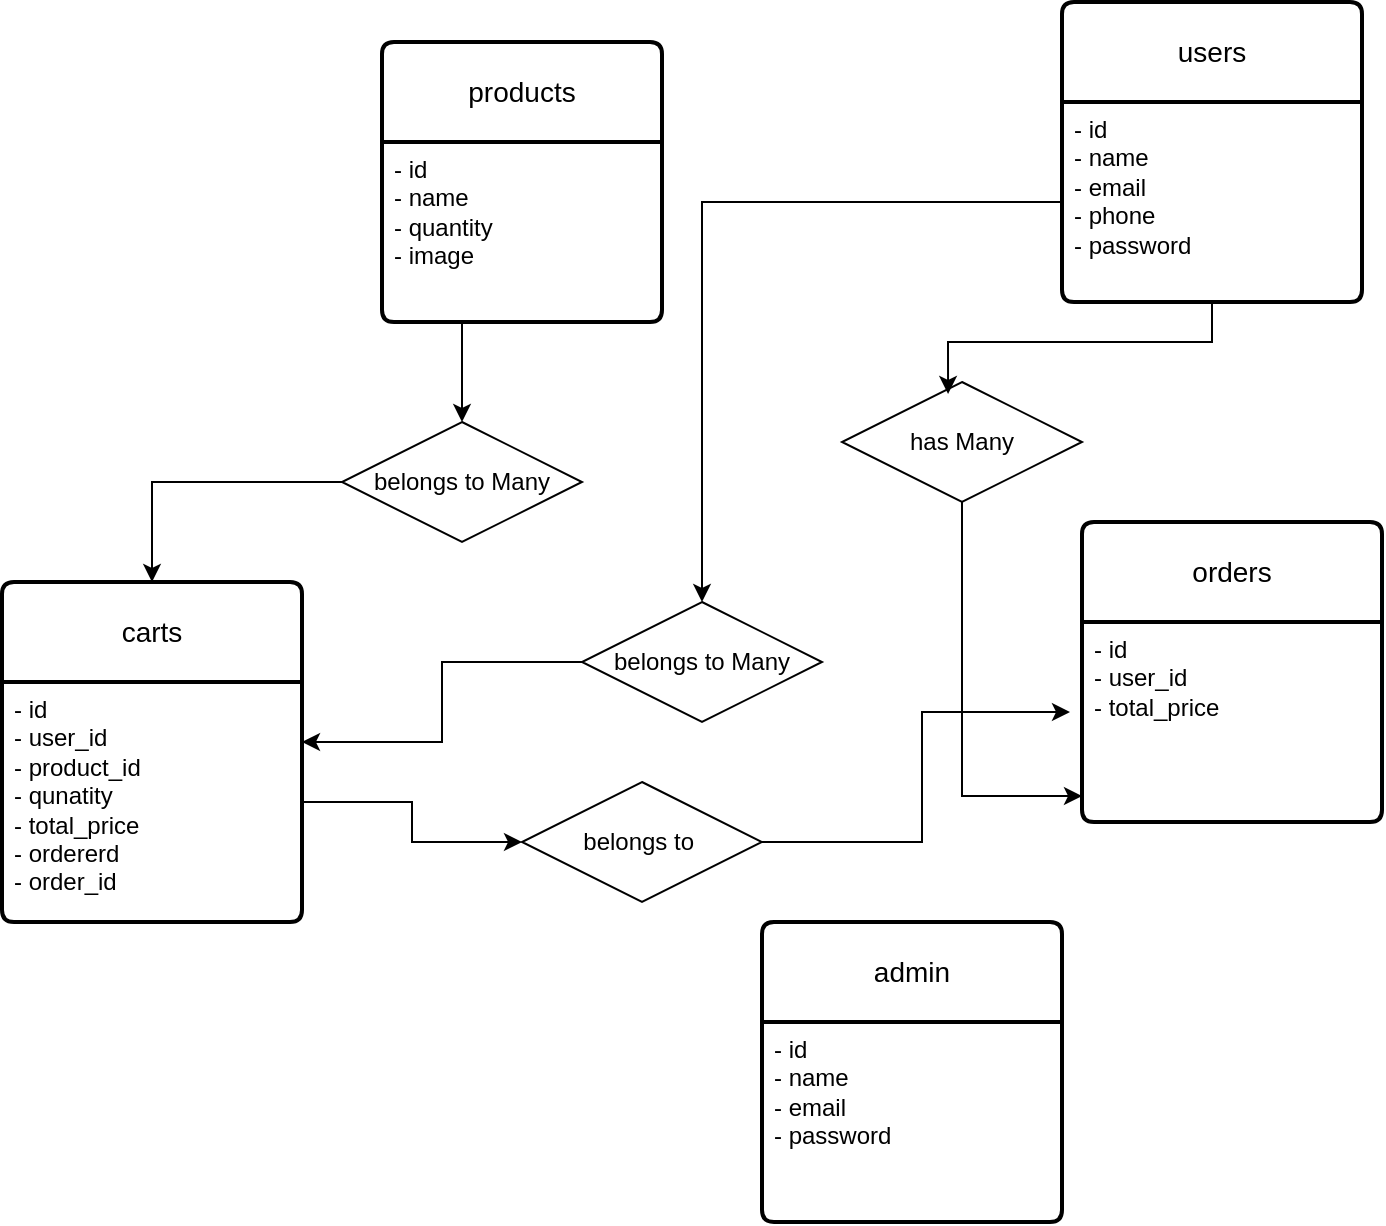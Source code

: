 <mxfile version="22.1.11" type="device">
  <diagram name="Page-1" id="ety1283idLp0YJDh-C_R">
    <mxGraphModel dx="832" dy="481" grid="1" gridSize="10" guides="1" tooltips="1" connect="1" arrows="1" fold="1" page="1" pageScale="1" pageWidth="850" pageHeight="1100" math="0" shadow="0">
      <root>
        <mxCell id="0" />
        <mxCell id="1" parent="0" />
        <mxCell id="6ydeNrnkXGa7uA5AENYJ-1" value="users" style="swimlane;childLayout=stackLayout;horizontal=1;startSize=50;horizontalStack=0;rounded=1;fontSize=14;fontStyle=0;strokeWidth=2;resizeParent=0;resizeLast=1;shadow=0;dashed=0;align=center;arcSize=4;whiteSpace=wrap;html=1;swimlaneFillColor=default;" parent="1" vertex="1">
          <mxGeometry x="560" y="140" width="150" height="150" as="geometry" />
        </mxCell>
        <mxCell id="6ydeNrnkXGa7uA5AENYJ-2" value="- id&lt;br&gt;- name&lt;br&gt;- email&lt;br&gt;- phone&lt;br&gt;- password" style="align=left;strokeColor=none;fillColor=none;spacingLeft=4;fontSize=12;verticalAlign=top;resizable=0;rotatable=0;part=1;html=1;" parent="6ydeNrnkXGa7uA5AENYJ-1" vertex="1">
          <mxGeometry y="50" width="150" height="100" as="geometry" />
        </mxCell>
        <mxCell id="6ydeNrnkXGa7uA5AENYJ-3" value="products" style="swimlane;childLayout=stackLayout;horizontal=1;startSize=50;horizontalStack=0;rounded=1;fontSize=14;fontStyle=0;strokeWidth=2;resizeParent=0;resizeLast=1;shadow=0;dashed=0;align=center;arcSize=4;whiteSpace=wrap;html=1;swimlaneFillColor=default;" parent="1" vertex="1">
          <mxGeometry x="220" y="160" width="140" height="140" as="geometry" />
        </mxCell>
        <mxCell id="6ydeNrnkXGa7uA5AENYJ-4" value="- id&lt;br&gt;- name&lt;br&gt;- quantity&lt;br&gt;- image" style="align=left;strokeColor=none;fillColor=none;spacingLeft=4;fontSize=12;verticalAlign=top;resizable=0;rotatable=0;part=1;html=1;" parent="6ydeNrnkXGa7uA5AENYJ-3" vertex="1">
          <mxGeometry y="50" width="140" height="90" as="geometry" />
        </mxCell>
        <mxCell id="6ydeNrnkXGa7uA5AENYJ-6" value="carts" style="swimlane;childLayout=stackLayout;horizontal=1;startSize=50;horizontalStack=0;rounded=1;fontSize=14;fontStyle=0;strokeWidth=2;resizeParent=0;resizeLast=1;shadow=0;dashed=0;align=center;arcSize=4;whiteSpace=wrap;html=1;swimlaneFillColor=default;" parent="1" vertex="1">
          <mxGeometry x="30" y="430" width="150" height="170" as="geometry" />
        </mxCell>
        <mxCell id="6ydeNrnkXGa7uA5AENYJ-7" value="- id&lt;br&gt;- user_id&lt;br&gt;- product_id&lt;br&gt;- qunatity&lt;br&gt;- total_price&lt;br&gt;- ordererd&lt;br&gt;- order_id" style="align=left;strokeColor=none;fillColor=none;spacingLeft=4;fontSize=12;verticalAlign=top;resizable=0;rotatable=0;part=1;html=1;" parent="6ydeNrnkXGa7uA5AENYJ-6" vertex="1">
          <mxGeometry y="50" width="150" height="120" as="geometry" />
        </mxCell>
        <mxCell id="6ydeNrnkXGa7uA5AENYJ-10" value="orders" style="swimlane;childLayout=stackLayout;horizontal=1;startSize=50;horizontalStack=0;rounded=1;fontSize=14;fontStyle=0;strokeWidth=2;resizeParent=0;resizeLast=1;shadow=0;dashed=0;align=center;arcSize=4;whiteSpace=wrap;html=1;swimlaneFillColor=default;" parent="1" vertex="1">
          <mxGeometry x="570" y="400" width="150" height="150" as="geometry" />
        </mxCell>
        <mxCell id="6ydeNrnkXGa7uA5AENYJ-11" value="- id&lt;br&gt;- user_id&lt;br&gt;- total_price" style="align=left;strokeColor=none;fillColor=none;spacingLeft=4;fontSize=12;verticalAlign=top;resizable=0;rotatable=0;part=1;html=1;" parent="6ydeNrnkXGa7uA5AENYJ-10" vertex="1">
          <mxGeometry y="50" width="150" height="100" as="geometry" />
        </mxCell>
        <mxCell id="6ydeNrnkXGa7uA5AENYJ-12" value="admin" style="swimlane;childLayout=stackLayout;horizontal=1;startSize=50;horizontalStack=0;rounded=1;fontSize=14;fontStyle=0;strokeWidth=2;resizeParent=0;resizeLast=1;shadow=0;dashed=0;align=center;arcSize=4;whiteSpace=wrap;html=1;swimlaneFillColor=default;" parent="1" vertex="1">
          <mxGeometry x="410" y="600" width="150" height="150" as="geometry" />
        </mxCell>
        <mxCell id="6ydeNrnkXGa7uA5AENYJ-13" value="- id&lt;br style=&quot;border-color: var(--border-color);&quot;&gt;- name&lt;br style=&quot;border-color: var(--border-color);&quot;&gt;- email&lt;br&gt;- password" style="align=left;strokeColor=none;fillColor=none;spacingLeft=4;fontSize=12;verticalAlign=top;resizable=0;rotatable=0;part=1;html=1;" parent="6ydeNrnkXGa7uA5AENYJ-12" vertex="1">
          <mxGeometry y="50" width="150" height="100" as="geometry" />
        </mxCell>
        <mxCell id="6ydeNrnkXGa7uA5AENYJ-16" value="has Many" style="shape=rhombus;perimeter=rhombusPerimeter;whiteSpace=wrap;html=1;align=center;" parent="1" vertex="1">
          <mxGeometry x="450" y="330" width="120" height="60" as="geometry" />
        </mxCell>
        <mxCell id="6ydeNrnkXGa7uA5AENYJ-17" style="edgeStyle=orthogonalEdgeStyle;rounded=0;orthogonalLoop=1;jettySize=auto;html=1;entryX=0;entryY=0.87;entryDx=0;entryDy=0;entryPerimeter=0;" parent="1" source="6ydeNrnkXGa7uA5AENYJ-16" target="6ydeNrnkXGa7uA5AENYJ-11" edge="1">
          <mxGeometry relative="1" as="geometry" />
        </mxCell>
        <mxCell id="6ydeNrnkXGa7uA5AENYJ-18" style="edgeStyle=orthogonalEdgeStyle;rounded=0;orthogonalLoop=1;jettySize=auto;html=1;entryX=0.442;entryY=0.1;entryDx=0;entryDy=0;entryPerimeter=0;" parent="1" source="6ydeNrnkXGa7uA5AENYJ-2" target="6ydeNrnkXGa7uA5AENYJ-16" edge="1">
          <mxGeometry relative="1" as="geometry" />
        </mxCell>
        <mxCell id="6ydeNrnkXGa7uA5AENYJ-23" style="edgeStyle=orthogonalEdgeStyle;rounded=0;orthogonalLoop=1;jettySize=auto;html=1;entryX=1;entryY=0.25;entryDx=0;entryDy=0;" parent="1" source="6ydeNrnkXGa7uA5AENYJ-20" target="6ydeNrnkXGa7uA5AENYJ-7" edge="1">
          <mxGeometry relative="1" as="geometry" />
        </mxCell>
        <mxCell id="6ydeNrnkXGa7uA5AENYJ-20" value="belongs to Many" style="shape=rhombus;perimeter=rhombusPerimeter;whiteSpace=wrap;html=1;align=center;" parent="1" vertex="1">
          <mxGeometry x="320" y="440" width="120" height="60" as="geometry" />
        </mxCell>
        <mxCell id="6ydeNrnkXGa7uA5AENYJ-22" style="edgeStyle=orthogonalEdgeStyle;rounded=0;orthogonalLoop=1;jettySize=auto;html=1;" parent="1" source="6ydeNrnkXGa7uA5AENYJ-2" target="6ydeNrnkXGa7uA5AENYJ-20" edge="1">
          <mxGeometry relative="1" as="geometry" />
        </mxCell>
        <mxCell id="6ydeNrnkXGa7uA5AENYJ-24" style="edgeStyle=orthogonalEdgeStyle;rounded=0;orthogonalLoop=1;jettySize=auto;html=1;entryX=0.5;entryY=0;entryDx=0;entryDy=0;" parent="1" source="6ydeNrnkXGa7uA5AENYJ-4" target="6ydeNrnkXGa7uA5AENYJ-25" edge="1">
          <mxGeometry relative="1" as="geometry">
            <mxPoint x="260" y="290" as="targetPoint" />
            <Array as="points">
              <mxPoint x="300" y="265" />
              <mxPoint x="261" y="265" />
            </Array>
          </mxGeometry>
        </mxCell>
        <mxCell id="6ydeNrnkXGa7uA5AENYJ-26" style="edgeStyle=orthogonalEdgeStyle;rounded=0;orthogonalLoop=1;jettySize=auto;html=1;entryX=0.5;entryY=0;entryDx=0;entryDy=0;" parent="1" source="6ydeNrnkXGa7uA5AENYJ-25" target="6ydeNrnkXGa7uA5AENYJ-6" edge="1">
          <mxGeometry relative="1" as="geometry" />
        </mxCell>
        <mxCell id="6ydeNrnkXGa7uA5AENYJ-25" value="belongs to Many" style="shape=rhombus;perimeter=rhombusPerimeter;whiteSpace=wrap;html=1;align=center;" parent="1" vertex="1">
          <mxGeometry x="200" y="350" width="120" height="60" as="geometry" />
        </mxCell>
        <mxCell id="t3HlQPHtUCoYt2Q-OhfG-1" value="belongs to&amp;nbsp;" style="shape=rhombus;perimeter=rhombusPerimeter;whiteSpace=wrap;html=1;align=center;" vertex="1" parent="1">
          <mxGeometry x="290" y="530" width="120" height="60" as="geometry" />
        </mxCell>
        <mxCell id="t3HlQPHtUCoYt2Q-OhfG-3" style="edgeStyle=orthogonalEdgeStyle;rounded=0;orthogonalLoop=1;jettySize=auto;html=1;entryX=-0.04;entryY=0.45;entryDx=0;entryDy=0;entryPerimeter=0;" edge="1" parent="1" source="t3HlQPHtUCoYt2Q-OhfG-1" target="6ydeNrnkXGa7uA5AENYJ-11">
          <mxGeometry relative="1" as="geometry" />
        </mxCell>
        <mxCell id="t3HlQPHtUCoYt2Q-OhfG-4" style="edgeStyle=orthogonalEdgeStyle;rounded=0;orthogonalLoop=1;jettySize=auto;html=1;entryX=0;entryY=0.5;entryDx=0;entryDy=0;" edge="1" parent="1" source="6ydeNrnkXGa7uA5AENYJ-7" target="t3HlQPHtUCoYt2Q-OhfG-1">
          <mxGeometry relative="1" as="geometry" />
        </mxCell>
      </root>
    </mxGraphModel>
  </diagram>
</mxfile>
